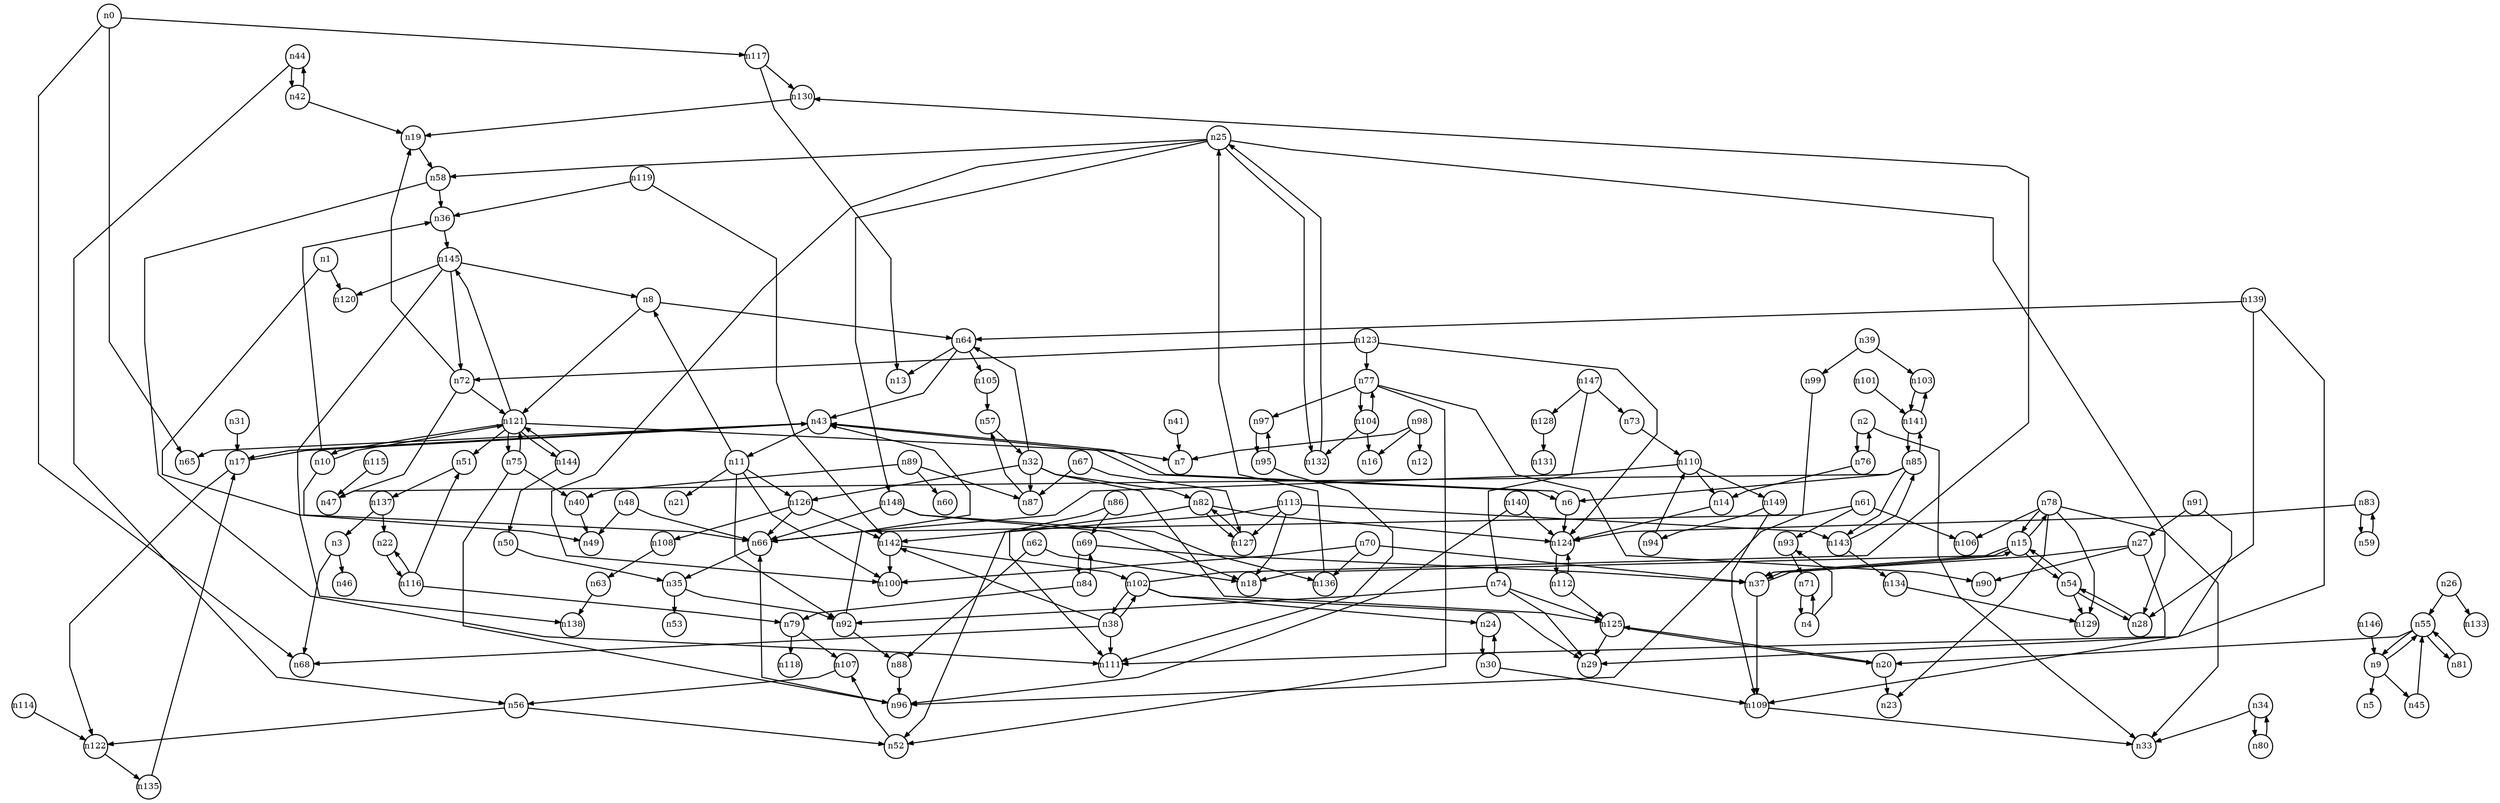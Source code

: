 digraph G{
splines=polyline;
ranksep=0.22;
nodesep=0.22;
nodesize=0.32;
fontsize=8
edge [arrowsize=0.5]
node [fontsize=8 shape=circle width=0.32 fixedsize=shape];

n0 -> n65
n0 -> n68
n0 -> n117
n117 -> n13
n117 -> n130
n1 -> n49
n1 -> n120
n2 -> n33
n2 -> n76
n3 -> n46
n3 -> n68
n93 -> n71
n4 -> n93
n4 -> n71
n124 -> n112
n6 -> n124
n6 -> n43
n64 -> n13
n64 -> n105
n64 -> n43
n8 -> n64
n8 -> n121
n9 -> n5
n9 -> n45
n9 -> n55
n45 -> n55
n36 -> n145
n10 -> n36
n10 -> n66
n10 -> n121
n66 -> n35
n11 -> n8
n11 -> n21
n11 -> n92
n11 -> n100
n11 -> n126
n92 -> n88
n92 -> n43
n126 -> n66
n126 -> n108
n126 -> n142
n14 -> n124
n15 -> n18
n15 -> n37
n15 -> n54
n15 -> n78
n37 -> n109
n37 -> n15
n54 -> n28
n54 -> n129
n54 -> n15
n78 -> n23
n78 -> n33
n78 -> n106
n78 -> n129
n78 -> n15
n122 -> n135
n17 -> n122
n17 -> n43
n58 -> n36
n58 -> n111
n19 -> n58
n20 -> n23
n20 -> n125
n116 -> n51
n116 -> n79
n116 -> n22
n22 -> n116
n28 -> n54
n25 -> n28
n25 -> n58
n25 -> n100
n25 -> n132
n25 -> n148
n132 -> n25
n148 -> n18
n148 -> n66
n148 -> n136
n55 -> n9
n55 -> n20
n55 -> n81
n26 -> n55
n26 -> n133
n27 -> n37
n27 -> n90
n27 -> n111
n24 -> n30
n30 -> n24
n30 -> n109
n109 -> n33
n31 -> n17
n32 -> n64
n32 -> n82
n32 -> n87
n32 -> n125
n32 -> n126
n82 -> n111
n82 -> n124
n82 -> n127
n87 -> n57
n125 -> n20
n125 -> n29
n34 -> n33
n34 -> n80
n35 -> n53
n35 -> n92
n38 -> n68
n38 -> n111
n38 -> n142
n38 -> n102
n142 -> n100
n142 -> n102
n99 -> n96
n39 -> n99
n39 -> n103
n103 -> n141
n40 -> n49
n41 -> n7
n42 -> n19
n42 -> n44
n44 -> n56
n44 -> n42
n43 -> n6
n43 -> n11
n43 -> n17
n43 -> n65
n56 -> n52
n56 -> n122
n48 -> n49
n48 -> n66
n50 -> n35
n137 -> n3
n137 -> n22
n51 -> n137
n107 -> n56
n52 -> n107
n81 -> n55
n57 -> n32
n61 -> n66
n61 -> n93
n61 -> n106
n62 -> n18
n62 -> n88
n88 -> n96
n63 -> n138
n105 -> n57
n67 -> n87
n67 -> n127
n127 -> n82
n69 -> n37
n69 -> n84
n70 -> n37
n70 -> n100
n70 -> n136
n136 -> n25
n71 -> n4
n72 -> n19
n72 -> n47
n72 -> n121
n110 -> n14
n110 -> n66
n110 -> n149
n73 -> n110
n74 -> n29
n74 -> n92
n74 -> n125
n75 -> n40
n75 -> n96
n75 -> n121
n96 -> n66
n76 -> n2
n76 -> n14
n77 -> n52
n77 -> n90
n77 -> n97
n77 -> n104
n97 -> n95
n104 -> n16
n104 -> n132
n104 -> n77
n79 -> n107
n79 -> n118
n80 -> n34
n59 -> n83
n83 -> n59
n83 -> n124
n84 -> n69
n84 -> n79
n85 -> n6
n85 -> n47
n85 -> n141
n85 -> n143
n141 -> n103
n141 -> n85
n143 -> n134
n143 -> n85
n86 -> n52
n86 -> n69
n89 -> n40
n89 -> n60
n89 -> n87
n91 -> n27
n91 -> n109
n94 -> n110
n95 -> n97
n95 -> n111
n98 -> n7
n98 -> n12
n98 -> n16
n101 -> n141
n102 -> n24
n102 -> n29
n102 -> n38
n102 -> n130
n130 -> n19
n108 -> n63
n112 -> n124
n112 -> n125
n113 -> n18
n113 -> n127
n113 -> n142
n113 -> n143
n114 -> n122
n115 -> n47
n119 -> n36
n119 -> n142
n121 -> n7
n121 -> n10
n121 -> n51
n121 -> n75
n121 -> n144
n121 -> n145
n144 -> n50
n144 -> n121
n145 -> n8
n145 -> n72
n145 -> n120
n145 -> n138
n123 -> n72
n123 -> n77
n123 -> n124
n128 -> n131
n134 -> n129
n135 -> n17
n139 -> n28
n139 -> n29
n139 -> n64
n140 -> n96
n140 -> n124
n146 -> n9
n147 -> n73
n147 -> n74
n147 -> n128
n149 -> n94
n149 -> n109
}
